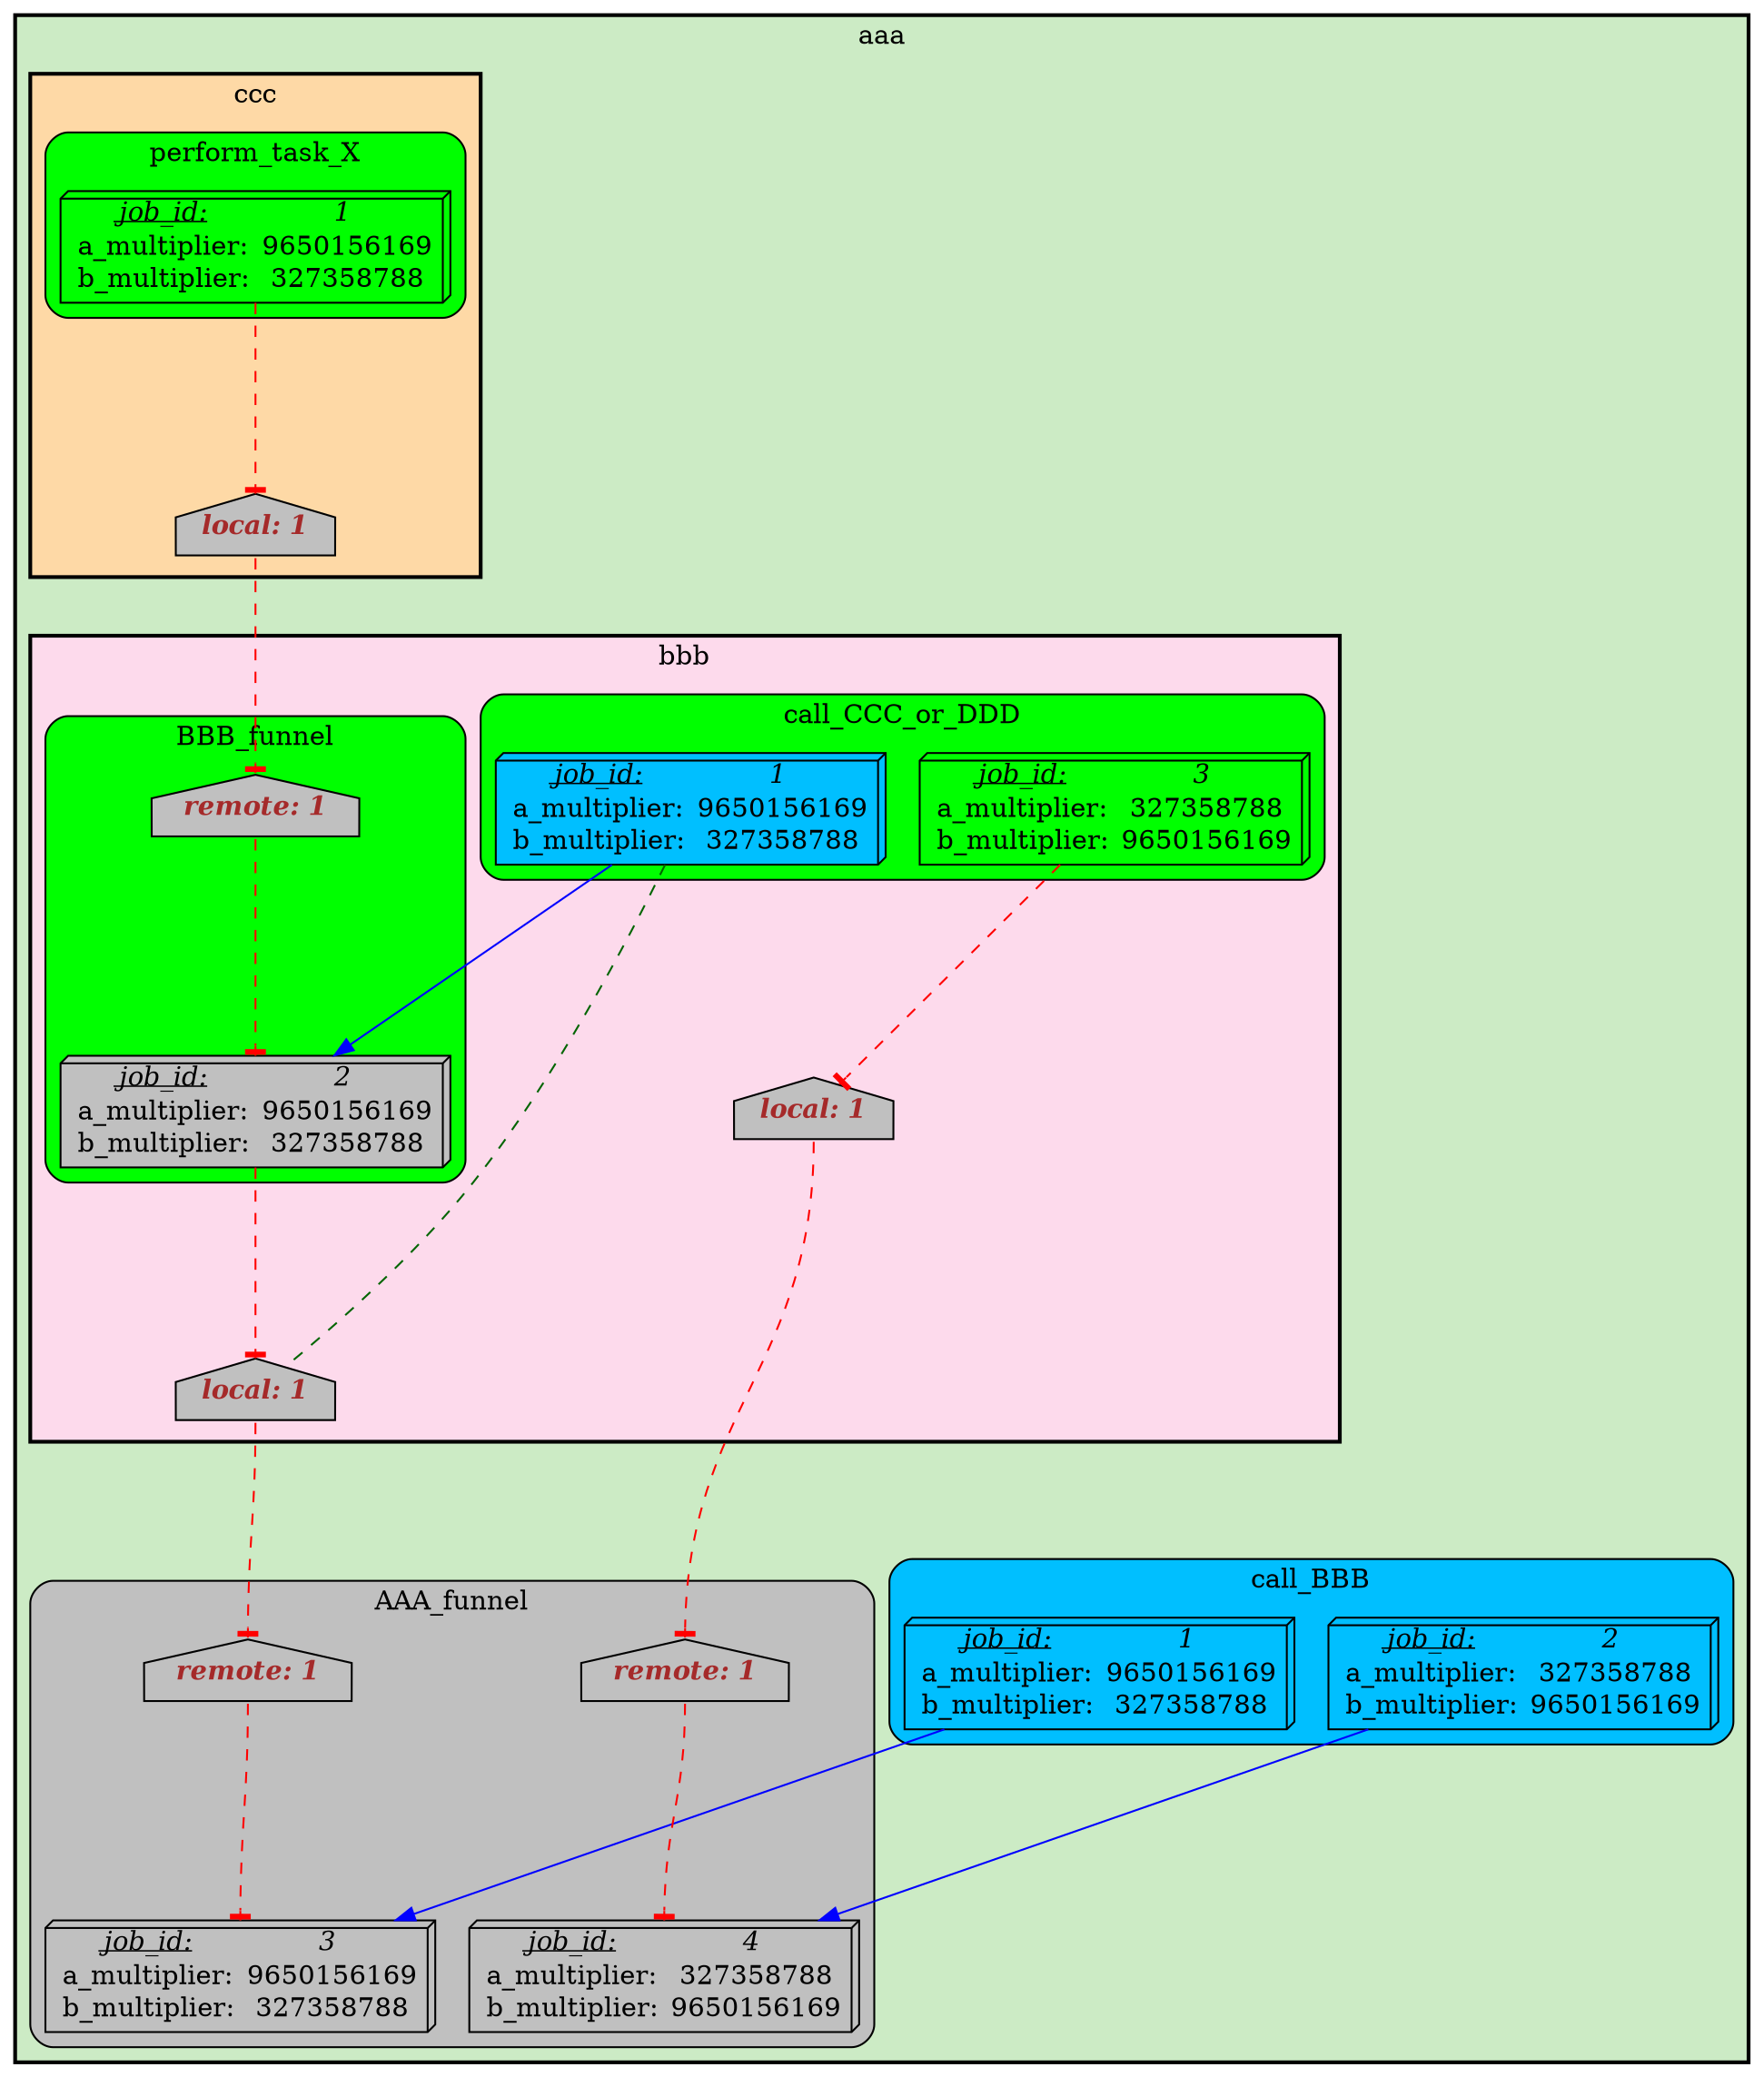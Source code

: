 digraph test {
	ratio="compress"; name = "JobDependencyGraph"; pad = "0"; ranksep = "1.4"; remincross = "true";
	job_1__aaa [fillcolor="DeepSkyBlue", label=<<table border="0" cellborder="0" cellspacing="0" cellpadding="1"><tr><td><u><i>job_id:</i></u></td><td><i>1</i></td></tr><tr><td>a_multiplier:</td><td> 9650156169</td></tr><tr><td>b_multiplier:</td><td> 327358788</td></tr></table>>, shape="box3d", style="filled"];
	job_1__bbb [fillcolor="DeepSkyBlue", label=<<table border="0" cellborder="0" cellspacing="0" cellpadding="1"><tr><td><u><i>job_id:</i></u></td><td><i>1</i></td></tr><tr><td>a_multiplier:</td><td> 9650156169</td></tr><tr><td>b_multiplier:</td><td> 327358788</td></tr></table>>, shape="box3d", style="filled"];
	job_1__ccc [fillcolor="green", label=<<table border="0" cellborder="0" cellspacing="0" cellpadding="1"><tr><td><u><i>job_id:</i></u></td><td><i>1</i></td></tr><tr><td>a_multiplier:</td><td> 9650156169</td></tr><tr><td>b_multiplier:</td><td> 327358788</td></tr></table>>, shape="box3d", style="filled"];
	job_2__aaa [fillcolor="DeepSkyBlue", label=<<table border="0" cellborder="0" cellspacing="0" cellpadding="1"><tr><td><u><i>job_id:</i></u></td><td><i>2</i></td></tr><tr><td>a_multiplier:</td><td> 327358788</td></tr><tr><td>b_multiplier:</td><td> 9650156169</td></tr></table>>, shape="box3d", style="filled"];
	job_2__bbb [fillcolor="grey", label=<<table border="0" cellborder="0" cellspacing="0" cellpadding="1"><tr><td><u><i>job_id:</i></u></td><td><i>2</i></td></tr><tr><td>a_multiplier:</td><td> 9650156169</td></tr><tr><td>b_multiplier:</td><td> 327358788</td></tr></table>>, shape="box3d", style="filled"];
	job_3__aaa [fillcolor="grey", label=<<table border="0" cellborder="0" cellspacing="0" cellpadding="1"><tr><td><u><i>job_id:</i></u></td><td><i>3</i></td></tr><tr><td>a_multiplier:</td><td> 9650156169</td></tr><tr><td>b_multiplier:</td><td> 327358788</td></tr></table>>, shape="box3d", style="filled"];
	job_3__bbb [fillcolor="green", label=<<table border="0" cellborder="0" cellspacing="0" cellpadding="1"><tr><td><u><i>job_id:</i></u></td><td><i>3</i></td></tr><tr><td>a_multiplier:</td><td> 327358788</td></tr><tr><td>b_multiplier:</td><td> 9650156169</td></tr></table>>, shape="box3d", style="filled"];
	job_4__aaa [fillcolor="grey", label=<<table border="0" cellborder="0" cellspacing="0" cellpadding="1"><tr><td><u><i>job_id:</i></u></td><td><i>4</i></td></tr><tr><td>a_multiplier:</td><td> 327358788</td></tr><tr><td>b_multiplier:</td><td> 9650156169</td></tr></table>>, shape="box3d", style="filled"];
	semaphore_1__aaa [fillcolor="grey", label=<<table border="0" cellborder="0" cellspacing="0" cellpadding="1"><tr><td colspan="3"><font color="brown"><b><i>remote: 1</i></b></font></td></tr></table>>, margin="0,0", shape="house", style="filled"];
	semaphore_1__bbb [fillcolor="grey", label=<<table border="0" cellborder="0" cellspacing="0" cellpadding="1"><tr><td colspan="3"><font color="brown"><b><i>local: 1</i></b></font></td></tr></table>>, margin="0,0", shape="house", style="filled"];
	semaphore_1__ccc [fillcolor="grey", label=<<table border="0" cellborder="0" cellspacing="0" cellpadding="1"><tr><td colspan="3"><font color="brown"><b><i>local: 1</i></b></font></td></tr></table>>, margin="0,0", shape="house", style="filled"];
	semaphore_2__aaa [fillcolor="grey", label=<<table border="0" cellborder="0" cellspacing="0" cellpadding="1"><tr><td colspan="3"><font color="brown"><b><i>remote: 1</i></b></font></td></tr></table>>, margin="0,0", shape="house", style="filled"];
	semaphore_2__bbb [fillcolor="grey", label=<<table border="0" cellborder="0" cellspacing="0" cellpadding="1"><tr><td colspan="3"><font color="brown"><b><i>remote: 1</i></b></font></td></tr></table>>, margin="0,0", shape="house", style="filled"];
	semaphore_3__bbb [fillcolor="grey", label=<<table border="0" cellborder="0" cellspacing="0" cellpadding="1"><tr><td colspan="3"><font color="brown"><b><i>local: 1</i></b></font></td></tr></table>>, margin="0,0", shape="house", style="filled"];
	job_1__aaa -> job_3__aaa [color="blue"];
	job_1__bbb -> job_2__bbb [color="blue"];
	job_1__bbb -> semaphore_1__bbb [arrowhead="none", color="darkgreen", style="dashed"];
	job_1__ccc -> semaphore_1__ccc [arrowhead="tee", color="red", style="dashed"];
	job_2__aaa -> job_4__aaa [color="blue"];
	job_2__bbb -> semaphore_1__bbb [arrowhead="tee", color="red", style="dashed"];
	job_3__bbb -> semaphore_3__bbb [arrowhead="tee", color="red", style="dashed"];
	semaphore_1__aaa -> job_3__aaa [arrowhead="tee", color="red", headport="n", style="dashed", tailport="s"];
	semaphore_1__bbb -> semaphore_1__aaa [arrowhead="tee", color="red", headport="n", style="dashed", tailport="s"];
	semaphore_1__ccc -> semaphore_2__bbb [arrowhead="tee", color="red", headport="n", style="dashed", tailport="s"];
	semaphore_2__aaa -> job_4__aaa [arrowhead="tee", color="red", headport="n", style="dashed", tailport="s"];
	semaphore_2__bbb -> job_2__bbb [arrowhead="tee", color="red", headport="n", style="dashed", tailport="s"];
	semaphore_3__bbb -> semaphore_2__aaa [arrowhead="tee", color="red", headport="n", style="dashed", tailport="s"];

subgraph "cluster_aaa" {
	label="aaa";
	style="bold,filled";
	colorscheme="pastel19";
	fillcolor="3";
	color="";
	subgraph "cluster_AAA_funnel" {
		label="AAA_funnel";
		style="rounded,filled";
		colorscheme="X11";
		fillcolor="grey";
		color="";
		job_3__aaa;
		job_4__aaa;
		semaphore_1__aaa;
		semaphore_2__aaa;
	}
	subgraph "cluster_bbb" {
		label="bbb";
		style="bold,filled";
		colorscheme="pastel19";
		fillcolor="8";
		color="";
		subgraph "cluster_ehive_test_vj_1___BBB_funnel" {
			label="BBB_funnel";
			style="rounded,filled";
			colorscheme="X11";
			fillcolor="green";
			color="";
			job_2__bbb;
			semaphore_2__bbb;
		}
		subgraph "cluster_ehive_test_vj_1___call_CCC_or_DDD" {
			label="call_CCC_or_DDD";
			style="rounded,filled";
			colorscheme="X11";
			fillcolor="green";
			color="";
			job_1__bbb;
			job_3__bbb;
		}
		semaphore_1__bbb;
		semaphore_3__bbb;
	}
	subgraph "cluster_call_BBB" {
		label="call_BBB";
		style="rounded,filled";
		colorscheme="X11";
		fillcolor="DeepSkyBlue";
		color="";
		job_1__aaa;
		job_2__aaa;
	}
	subgraph "cluster_ccc" {
		label="ccc";
		style="bold,filled";
		colorscheme="pastel19";
		fillcolor="5";
		color="";
		subgraph "cluster_ehive_test_vj_2___perform_task_X" {
			label="perform_task_X";
			style="rounded,filled";
			colorscheme="X11";
			fillcolor="green";
			color="";
			job_1__ccc;
		}
		semaphore_1__ccc;
	}
	subgraph "cluster_ddd" {
		label="ddd";
		style="bold,filled";
		colorscheme="pastel19";
		fillcolor="6";
		color="";
	}
}
}
